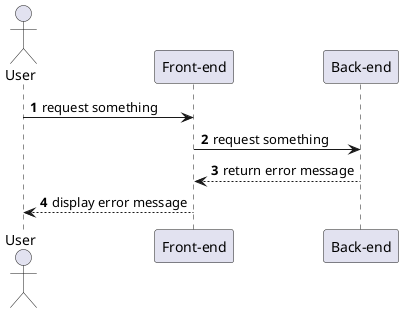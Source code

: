@startuml sub sequence diagram Backend fail
autonumber
actor       User       as U
participant "Front-end" as FE
participant "Back-end" as BE

U -> FE : request something
FE -> BE : request something
BE --> FE : return error message
FE --> U : display error message
@enduml